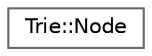 digraph "Graphical Class Hierarchy"
{
 // LATEX_PDF_SIZE
  bgcolor="transparent";
  edge [fontname=Helvetica,fontsize=10,labelfontname=Helvetica,labelfontsize=10];
  node [fontname=Helvetica,fontsize=10,shape=box,height=0.2,width=0.4];
  rankdir="LR";
  Node0 [label="Trie::Node",height=0.2,width=0.4,color="grey40", fillcolor="white", style="filled",URL="$d5/d71/struct_trie_1_1_node.html",tooltip=" "];
}
